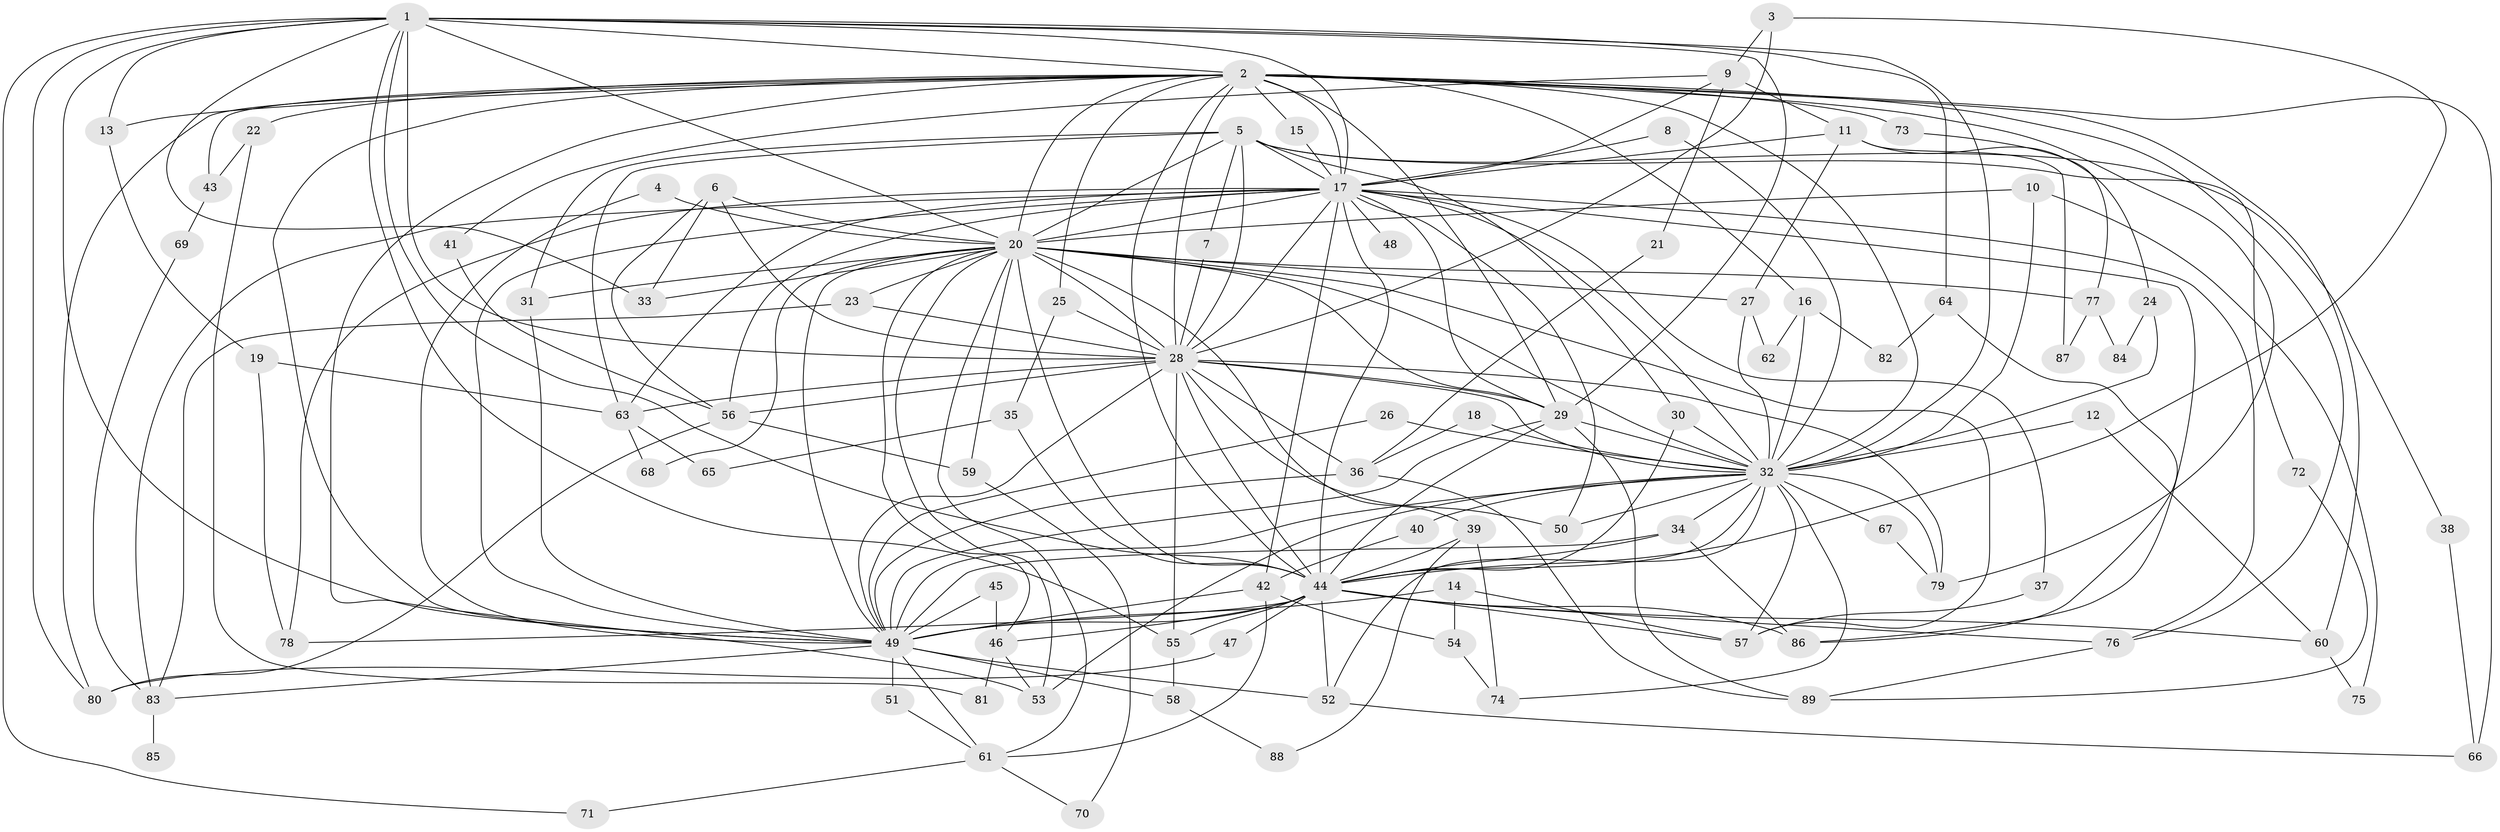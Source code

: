 // original degree distribution, {26: 0.007936507936507936, 27: 0.015873015873015872, 11: 0.007936507936507936, 15: 0.015873015873015872, 23: 0.007936507936507936, 28: 0.015873015873015872, 20: 0.007936507936507936, 3: 0.1984126984126984, 9: 0.007936507936507936, 2: 0.5079365079365079, 4: 0.11904761904761904, 7: 0.015873015873015872, 5: 0.047619047619047616, 6: 0.023809523809523808}
// Generated by graph-tools (version 1.1) at 2025/36/03/04/25 23:36:26]
// undirected, 89 vertices, 215 edges
graph export_dot {
  node [color=gray90,style=filled];
  1;
  2;
  3;
  4;
  5;
  6;
  7;
  8;
  9;
  10;
  11;
  12;
  13;
  14;
  15;
  16;
  17;
  18;
  19;
  20;
  21;
  22;
  23;
  24;
  25;
  26;
  27;
  28;
  29;
  30;
  31;
  32;
  33;
  34;
  35;
  36;
  37;
  38;
  39;
  40;
  41;
  42;
  43;
  44;
  45;
  46;
  47;
  48;
  49;
  50;
  51;
  52;
  53;
  54;
  55;
  56;
  57;
  58;
  59;
  60;
  61;
  62;
  63;
  64;
  65;
  66;
  67;
  68;
  69;
  70;
  71;
  72;
  73;
  74;
  75;
  76;
  77;
  78;
  79;
  80;
  81;
  82;
  83;
  84;
  85;
  86;
  87;
  88;
  89;
  1 -- 2 [weight=2.0];
  1 -- 13 [weight=1.0];
  1 -- 17 [weight=1.0];
  1 -- 20 [weight=1.0];
  1 -- 28 [weight=1.0];
  1 -- 29 [weight=1.0];
  1 -- 32 [weight=1.0];
  1 -- 33 [weight=1.0];
  1 -- 44 [weight=1.0];
  1 -- 49 [weight=1.0];
  1 -- 55 [weight=1.0];
  1 -- 64 [weight=1.0];
  1 -- 71 [weight=1.0];
  1 -- 80 [weight=1.0];
  2 -- 13 [weight=1.0];
  2 -- 15 [weight=1.0];
  2 -- 16 [weight=1.0];
  2 -- 17 [weight=2.0];
  2 -- 20 [weight=2.0];
  2 -- 22 [weight=1.0];
  2 -- 25 [weight=1.0];
  2 -- 28 [weight=2.0];
  2 -- 29 [weight=2.0];
  2 -- 32 [weight=2.0];
  2 -- 43 [weight=1.0];
  2 -- 44 [weight=2.0];
  2 -- 49 [weight=2.0];
  2 -- 53 [weight=1.0];
  2 -- 60 [weight=2.0];
  2 -- 66 [weight=2.0];
  2 -- 73 [weight=2.0];
  2 -- 76 [weight=1.0];
  2 -- 79 [weight=1.0];
  2 -- 80 [weight=1.0];
  3 -- 9 [weight=1.0];
  3 -- 28 [weight=1.0];
  3 -- 44 [weight=1.0];
  4 -- 20 [weight=1.0];
  4 -- 49 [weight=1.0];
  5 -- 7 [weight=1.0];
  5 -- 17 [weight=1.0];
  5 -- 20 [weight=1.0];
  5 -- 28 [weight=1.0];
  5 -- 30 [weight=1.0];
  5 -- 31 [weight=1.0];
  5 -- 38 [weight=1.0];
  5 -- 63 [weight=1.0];
  5 -- 72 [weight=1.0];
  6 -- 20 [weight=1.0];
  6 -- 28 [weight=1.0];
  6 -- 33 [weight=1.0];
  6 -- 56 [weight=1.0];
  7 -- 28 [weight=1.0];
  8 -- 17 [weight=1.0];
  8 -- 32 [weight=1.0];
  9 -- 11 [weight=1.0];
  9 -- 17 [weight=1.0];
  9 -- 21 [weight=1.0];
  9 -- 41 [weight=1.0];
  10 -- 20 [weight=1.0];
  10 -- 32 [weight=1.0];
  10 -- 75 [weight=1.0];
  11 -- 17 [weight=1.0];
  11 -- 24 [weight=1.0];
  11 -- 27 [weight=1.0];
  11 -- 87 [weight=1.0];
  12 -- 32 [weight=1.0];
  12 -- 60 [weight=1.0];
  13 -- 19 [weight=1.0];
  14 -- 49 [weight=1.0];
  14 -- 54 [weight=1.0];
  14 -- 57 [weight=1.0];
  15 -- 17 [weight=1.0];
  16 -- 32 [weight=1.0];
  16 -- 62 [weight=1.0];
  16 -- 82 [weight=1.0];
  17 -- 20 [weight=1.0];
  17 -- 28 [weight=2.0];
  17 -- 29 [weight=1.0];
  17 -- 32 [weight=1.0];
  17 -- 37 [weight=1.0];
  17 -- 42 [weight=1.0];
  17 -- 44 [weight=1.0];
  17 -- 48 [weight=1.0];
  17 -- 49 [weight=1.0];
  17 -- 50 [weight=1.0];
  17 -- 56 [weight=1.0];
  17 -- 63 [weight=1.0];
  17 -- 76 [weight=1.0];
  17 -- 78 [weight=1.0];
  17 -- 83 [weight=1.0];
  17 -- 86 [weight=1.0];
  18 -- 32 [weight=1.0];
  18 -- 36 [weight=1.0];
  19 -- 63 [weight=1.0];
  19 -- 78 [weight=1.0];
  20 -- 23 [weight=1.0];
  20 -- 27 [weight=1.0];
  20 -- 28 [weight=1.0];
  20 -- 29 [weight=1.0];
  20 -- 31 [weight=1.0];
  20 -- 32 [weight=2.0];
  20 -- 33 [weight=1.0];
  20 -- 39 [weight=1.0];
  20 -- 44 [weight=2.0];
  20 -- 46 [weight=1.0];
  20 -- 49 [weight=1.0];
  20 -- 53 [weight=1.0];
  20 -- 57 [weight=1.0];
  20 -- 59 [weight=1.0];
  20 -- 61 [weight=1.0];
  20 -- 68 [weight=1.0];
  20 -- 77 [weight=1.0];
  21 -- 36 [weight=1.0];
  22 -- 43 [weight=1.0];
  22 -- 81 [weight=1.0];
  23 -- 28 [weight=1.0];
  23 -- 83 [weight=1.0];
  24 -- 32 [weight=1.0];
  24 -- 84 [weight=1.0];
  25 -- 28 [weight=1.0];
  25 -- 35 [weight=1.0];
  26 -- 32 [weight=1.0];
  26 -- 49 [weight=1.0];
  27 -- 32 [weight=1.0];
  27 -- 62 [weight=1.0];
  28 -- 29 [weight=1.0];
  28 -- 32 [weight=1.0];
  28 -- 36 [weight=1.0];
  28 -- 44 [weight=1.0];
  28 -- 49 [weight=2.0];
  28 -- 50 [weight=1.0];
  28 -- 55 [weight=1.0];
  28 -- 56 [weight=1.0];
  28 -- 63 [weight=1.0];
  28 -- 79 [weight=1.0];
  29 -- 32 [weight=1.0];
  29 -- 44 [weight=2.0];
  29 -- 49 [weight=1.0];
  29 -- 89 [weight=1.0];
  30 -- 32 [weight=1.0];
  30 -- 44 [weight=1.0];
  31 -- 49 [weight=1.0];
  32 -- 34 [weight=1.0];
  32 -- 40 [weight=1.0];
  32 -- 44 [weight=1.0];
  32 -- 49 [weight=1.0];
  32 -- 50 [weight=1.0];
  32 -- 52 [weight=1.0];
  32 -- 53 [weight=1.0];
  32 -- 57 [weight=1.0];
  32 -- 67 [weight=1.0];
  32 -- 74 [weight=1.0];
  32 -- 79 [weight=1.0];
  34 -- 44 [weight=1.0];
  34 -- 49 [weight=1.0];
  34 -- 86 [weight=1.0];
  35 -- 44 [weight=1.0];
  35 -- 65 [weight=1.0];
  36 -- 49 [weight=1.0];
  36 -- 89 [weight=1.0];
  37 -- 57 [weight=1.0];
  38 -- 66 [weight=1.0];
  39 -- 44 [weight=1.0];
  39 -- 74 [weight=1.0];
  39 -- 88 [weight=1.0];
  40 -- 42 [weight=1.0];
  41 -- 56 [weight=1.0];
  42 -- 49 [weight=1.0];
  42 -- 54 [weight=1.0];
  42 -- 61 [weight=1.0];
  43 -- 69 [weight=1.0];
  44 -- 46 [weight=1.0];
  44 -- 47 [weight=1.0];
  44 -- 49 [weight=3.0];
  44 -- 52 [weight=1.0];
  44 -- 55 [weight=1.0];
  44 -- 57 [weight=1.0];
  44 -- 60 [weight=1.0];
  44 -- 76 [weight=1.0];
  44 -- 78 [weight=1.0];
  44 -- 86 [weight=1.0];
  45 -- 46 [weight=1.0];
  45 -- 49 [weight=1.0];
  46 -- 53 [weight=1.0];
  46 -- 81 [weight=1.0];
  47 -- 80 [weight=1.0];
  49 -- 51 [weight=2.0];
  49 -- 52 [weight=1.0];
  49 -- 58 [weight=1.0];
  49 -- 61 [weight=1.0];
  49 -- 83 [weight=1.0];
  51 -- 61 [weight=1.0];
  52 -- 66 [weight=1.0];
  54 -- 74 [weight=1.0];
  55 -- 58 [weight=1.0];
  56 -- 59 [weight=1.0];
  56 -- 80 [weight=1.0];
  58 -- 88 [weight=1.0];
  59 -- 70 [weight=1.0];
  60 -- 75 [weight=1.0];
  61 -- 70 [weight=1.0];
  61 -- 71 [weight=1.0];
  63 -- 65 [weight=1.0];
  63 -- 68 [weight=1.0];
  64 -- 82 [weight=1.0];
  64 -- 86 [weight=1.0];
  67 -- 79 [weight=1.0];
  69 -- 83 [weight=1.0];
  72 -- 89 [weight=1.0];
  73 -- 77 [weight=1.0];
  76 -- 89 [weight=1.0];
  77 -- 84 [weight=1.0];
  77 -- 87 [weight=1.0];
  83 -- 85 [weight=2.0];
}
